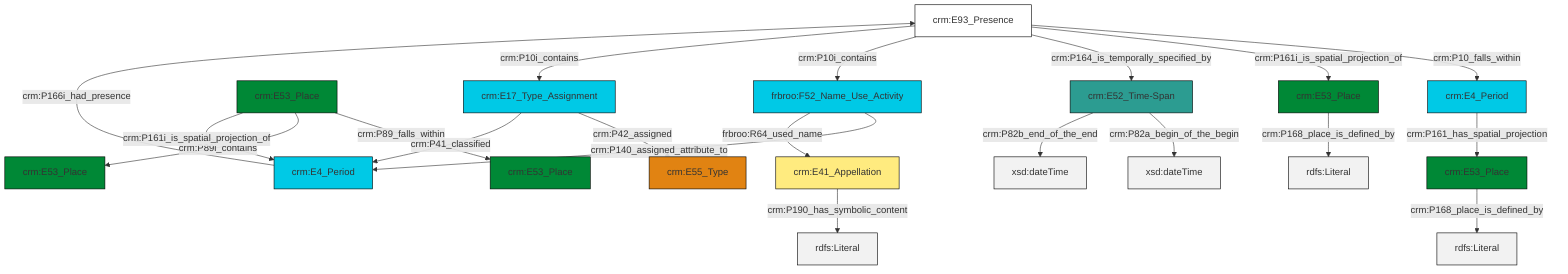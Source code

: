 graph TD
classDef Literal fill:#f2f2f2,stroke:#000000;
classDef CRM_Entity fill:#FFFFFF,stroke:#000000;
classDef Temporal_Entity fill:#00C9E6, stroke:#000000;
classDef Type fill:#E18312, stroke:#000000;
classDef Time-Span fill:#2C9C91, stroke:#000000;
classDef Appellation fill:#FFEB7F, stroke:#000000;
classDef Place fill:#008836, stroke:#000000;
classDef Persistent_Item fill:#B266B2, stroke:#000000;
classDef Conceptual_Object fill:#FFD700, stroke:#000000;
classDef Physical_Thing fill:#D2B48C, stroke:#000000;
classDef Actor fill:#f58aad, stroke:#000000;
classDef PC_Classes fill:#4ce600, stroke:#000000;
classDef Multi fill:#cccccc,stroke:#000000;

0["crm:E93_Presence"]:::CRM_Entity -->|crm:P10_falls_within| 1["crm:E4_Period"]:::Temporal_Entity
2["crm:E53_Place"]:::Place -->|crm:P89_falls_within| 3["crm:E53_Place"]:::Place
4["crm:E53_Place"]:::Place -->|crm:P168_place_is_defined_by| 5[rdfs:Literal]:::Literal
0["crm:E93_Presence"]:::CRM_Entity -->|crm:P161i_is_spatial_projection_of| 4["crm:E53_Place"]:::Place
6["crm:E17_Type_Assignment"]:::Temporal_Entity -->|crm:P42_assigned| 7["crm:E55_Type"]:::Type
12["frbroo:F52_Name_Use_Activity"]:::Temporal_Entity -->|crm:P140_assigned_attribute_to| 9["crm:E4_Period"]:::Temporal_Entity
2["crm:E53_Place"]:::Place -->|crm:P89i_contains| 16["crm:E53_Place"]:::Place
0["crm:E93_Presence"]:::CRM_Entity -->|crm:P164_is_temporally_specified_by| 17["crm:E52_Time-Span"]:::Time-Span
12["frbroo:F52_Name_Use_Activity"]:::Temporal_Entity -->|frbroo:R64_used_name| 18["crm:E41_Appellation"]:::Appellation
9["crm:E4_Period"]:::Temporal_Entity -->|crm:P166i_had_presence| 0["crm:E93_Presence"]:::CRM_Entity
0["crm:E93_Presence"]:::CRM_Entity -->|crm:P10i_contains| 12["frbroo:F52_Name_Use_Activity"]:::Temporal_Entity
0["crm:E93_Presence"]:::CRM_Entity -->|crm:P10i_contains| 6["crm:E17_Type_Assignment"]:::Temporal_Entity
17["crm:E52_Time-Span"]:::Time-Span -->|crm:P82a_begin_of_the_begin| 19[xsd:dateTime]:::Literal
2["crm:E53_Place"]:::Place -->|crm:P161i_is_spatial_projection_of| 9["crm:E4_Period"]:::Temporal_Entity
18["crm:E41_Appellation"]:::Appellation -->|crm:P190_has_symbolic_content| 25[rdfs:Literal]:::Literal
6["crm:E17_Type_Assignment"]:::Temporal_Entity -->|crm:P41_classified| 9["crm:E4_Period"]:::Temporal_Entity
1["crm:E4_Period"]:::Temporal_Entity -->|crm:P161_has_spatial_projection| 21["crm:E53_Place"]:::Place
17["crm:E52_Time-Span"]:::Time-Span -->|crm:P82b_end_of_the_end| 27[xsd:dateTime]:::Literal
21["crm:E53_Place"]:::Place -->|crm:P168_place_is_defined_by| 29[rdfs:Literal]:::Literal